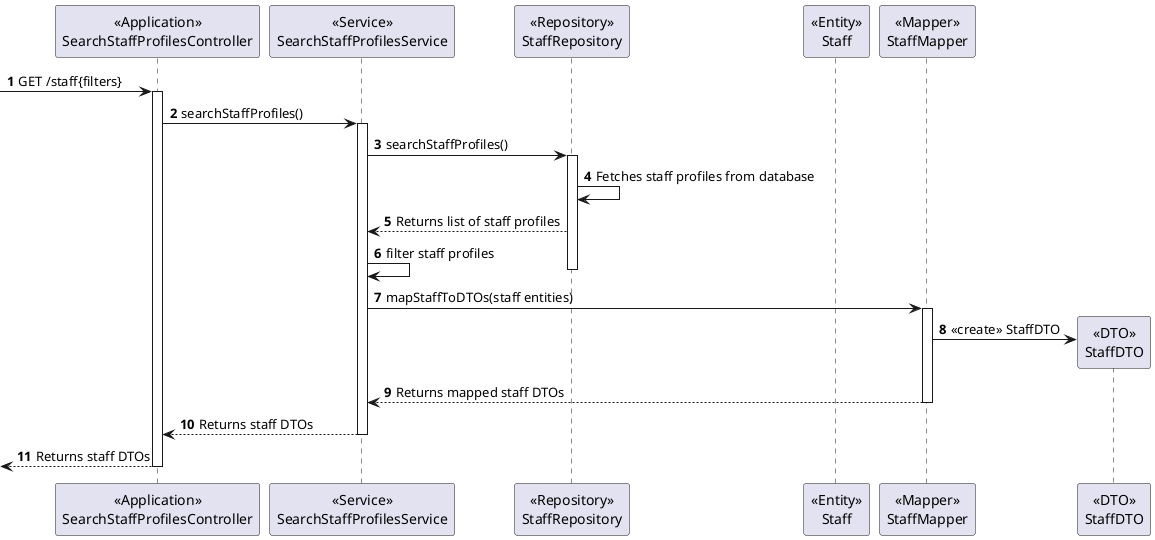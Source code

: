 ﻿@startuml
'https://plantuml.com/sequence-diagram

autonumber

participant "<<Application>>\nSearchStaffProfilesController" as ctrl
participant "<<Service>>\nSearchStaffProfilesService" as serv
participant "<<Repository>>\nStaffRepository" as repo
participant "<<Entity>>\nStaff" as staff
participant "<<Mapper>>\nStaffMapper" as mapper
participant "<<DTO>>\nStaffDTO" as dto

-> ctrl:GET /staff{filters}
activate ctrl
ctrl -> serv: searchStaffProfiles()
activate serv
serv -> repo: searchStaffProfiles()
activate repo
repo -> repo: Fetches staff profiles from database
repo --> serv: Returns list of staff profiles
serv-> serv: filter staff profiles
deactivate repo
serv -> mapper: mapStaffToDTOs(staff entities)
activate mapper
mapper -> dto**: <<create>> StaffDTO
mapper --> serv: Returns mapped staff DTOs
deactivate mapper
serv --> ctrl: Returns staff DTOs
deactivate serv
<-- ctrl  : Returns staff DTOs
deactivate ctrl



@enduml